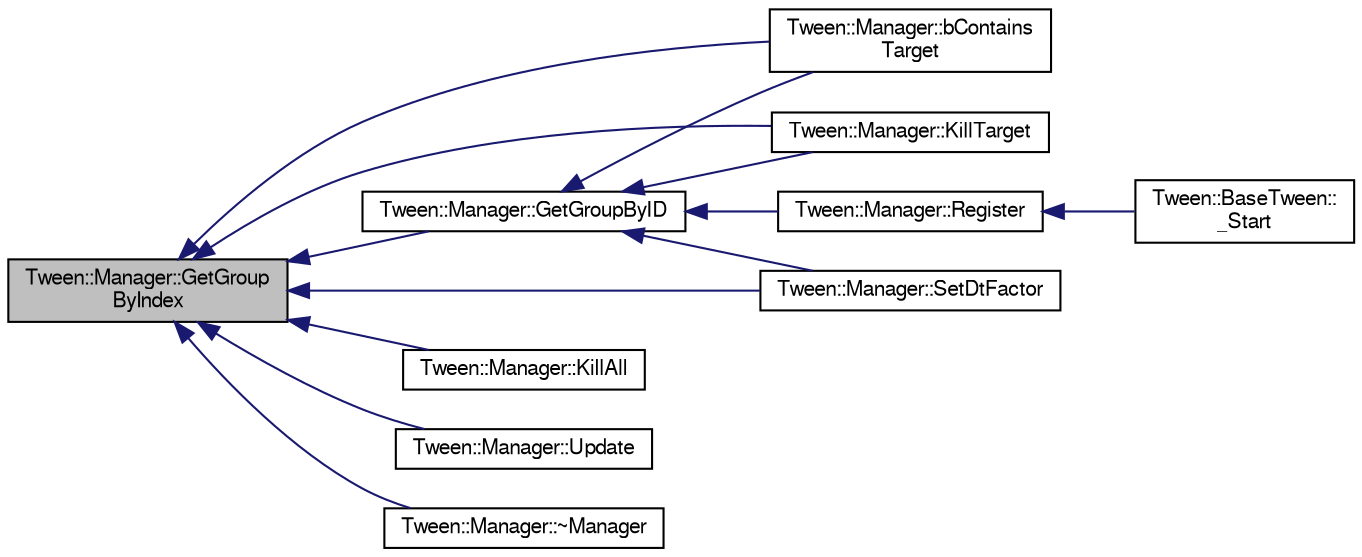 digraph "Tween::Manager::GetGroupByIndex"
{
  bgcolor="transparent";
  edge [fontname="FreeSans",fontsize="10",labelfontname="FreeSans",labelfontsize="10"];
  node [fontname="FreeSans",fontsize="10",shape=record];
  rankdir="LR";
  Node1 [label="Tween::Manager::GetGroup\lByIndex",height=0.2,width=0.4,color="black", fillcolor="grey75", style="filled" fontcolor="black"];
  Node1 -> Node2 [dir="back",color="midnightblue",fontsize="10",style="solid",fontname="FreeSans"];
  Node2 [label="Tween::Manager::bContains\lTarget",height=0.2,width=0.4,color="black",URL="$classTween_1_1Manager.html#a06a6a484a54223b6690c543b5265f4b6"];
  Node1 -> Node3 [dir="back",color="midnightblue",fontsize="10",style="solid",fontname="FreeSans"];
  Node3 [label="Tween::Manager::GetGroupByID",height=0.2,width=0.4,color="black",URL="$classTween_1_1Manager.html#a059b53fafd74a055da610cfc37b6639c"];
  Node3 -> Node2 [dir="back",color="midnightblue",fontsize="10",style="solid",fontname="FreeSans"];
  Node3 -> Node4 [dir="back",color="midnightblue",fontsize="10",style="solid",fontname="FreeSans"];
  Node4 [label="Tween::Manager::KillTarget",height=0.2,width=0.4,color="black",URL="$classTween_1_1Manager.html#a98377c19cd1f7e209fd201d6bcd90ccc"];
  Node3 -> Node5 [dir="back",color="midnightblue",fontsize="10",style="solid",fontname="FreeSans"];
  Node5 [label="Tween::Manager::Register",height=0.2,width=0.4,color="black",URL="$classTween_1_1Manager.html#aabbdcc8759a973eddb6411946904105a"];
  Node5 -> Node6 [dir="back",color="midnightblue",fontsize="10",style="solid",fontname="FreeSans"];
  Node6 [label="Tween::BaseTween::\l_Start",height=0.2,width=0.4,color="black",URL="$classTween_1_1BaseTween.html#ada403e4f9b9f8e1b12dc4c494e365ac3"];
  Node3 -> Node7 [dir="back",color="midnightblue",fontsize="10",style="solid",fontname="FreeSans"];
  Node7 [label="Tween::Manager::SetDtFactor",height=0.2,width=0.4,color="black",URL="$classTween_1_1Manager.html#a937a9c4732362eedb7dbaaa6d2f5061d"];
  Node1 -> Node8 [dir="back",color="midnightblue",fontsize="10",style="solid",fontname="FreeSans"];
  Node8 [label="Tween::Manager::KillAll",height=0.2,width=0.4,color="black",URL="$classTween_1_1Manager.html#afee12665024c728d21d228d15e20fa52"];
  Node1 -> Node4 [dir="back",color="midnightblue",fontsize="10",style="solid",fontname="FreeSans"];
  Node1 -> Node7 [dir="back",color="midnightblue",fontsize="10",style="solid",fontname="FreeSans"];
  Node1 -> Node9 [dir="back",color="midnightblue",fontsize="10",style="solid",fontname="FreeSans"];
  Node9 [label="Tween::Manager::Update",height=0.2,width=0.4,color="black",URL="$classTween_1_1Manager.html#af46a1c94734a23fb7631294821b7d872"];
  Node1 -> Node10 [dir="back",color="midnightblue",fontsize="10",style="solid",fontname="FreeSans"];
  Node10 [label="Tween::Manager::~Manager",height=0.2,width=0.4,color="black",URL="$classTween_1_1Manager.html#a5cd7a9ce3be00def43dc38d641024141"];
}
